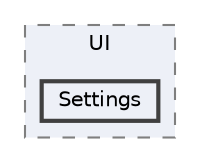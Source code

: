 digraph "BLAZAMGui/UI/Settings"
{
 // LATEX_PDF_SIZE
  bgcolor="transparent";
  edge [fontname=Helvetica,fontsize=10,labelfontname=Helvetica,labelfontsize=10];
  node [fontname=Helvetica,fontsize=10,shape=box,height=0.2,width=0.4];
  compound=true
  subgraph clusterdir_7c0903f41229417aa73bd16cb43e617f {
    graph [ bgcolor="#edf0f7", pencolor="grey50", label="UI", fontname=Helvetica,fontsize=10 style="filled,dashed", URL="dir_7c0903f41229417aa73bd16cb43e617f.html",tooltip=""]
  dir_828ff3614759660d21ecb9e8b24cb18a [label="Settings", fillcolor="#edf0f7", color="grey25", style="filled,bold", URL="dir_828ff3614759660d21ecb9e8b24cb18a.html",tooltip=""];
  }
}
